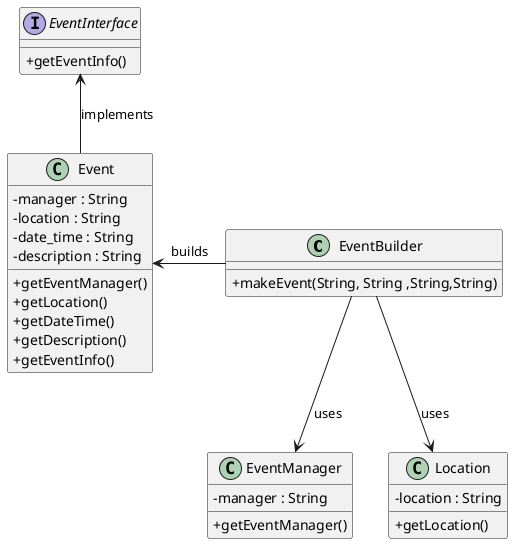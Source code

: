 @startuml

skinparam classAttributeIconSize 0
class EventBuilder {
  {method} + makeEvent(String, String ,String,String)
}

Interface EventInterface {
  {method} + getEventInfo()
}

class Event {
  {field} - manager : String
  {field} - location : String
  {field} - date_time : String
  {field} - description : String
  {method} + getEventManager()
  {method} + getLocation()
  {method} + getDateTime()
  {method} + getDescription()
  {method} + getEventInfo()
}

class EventManager {
  {field} - manager : String
  {method} + getEventManager()
}

class Location {
  {field} - location : String
  {method} + getLocation()
}

Event <- EventBuilder : builds
EventBuilder --> EventManager : uses
EventBuilder --> Location : uses
EventInterface <-- Event : implements


@enduml